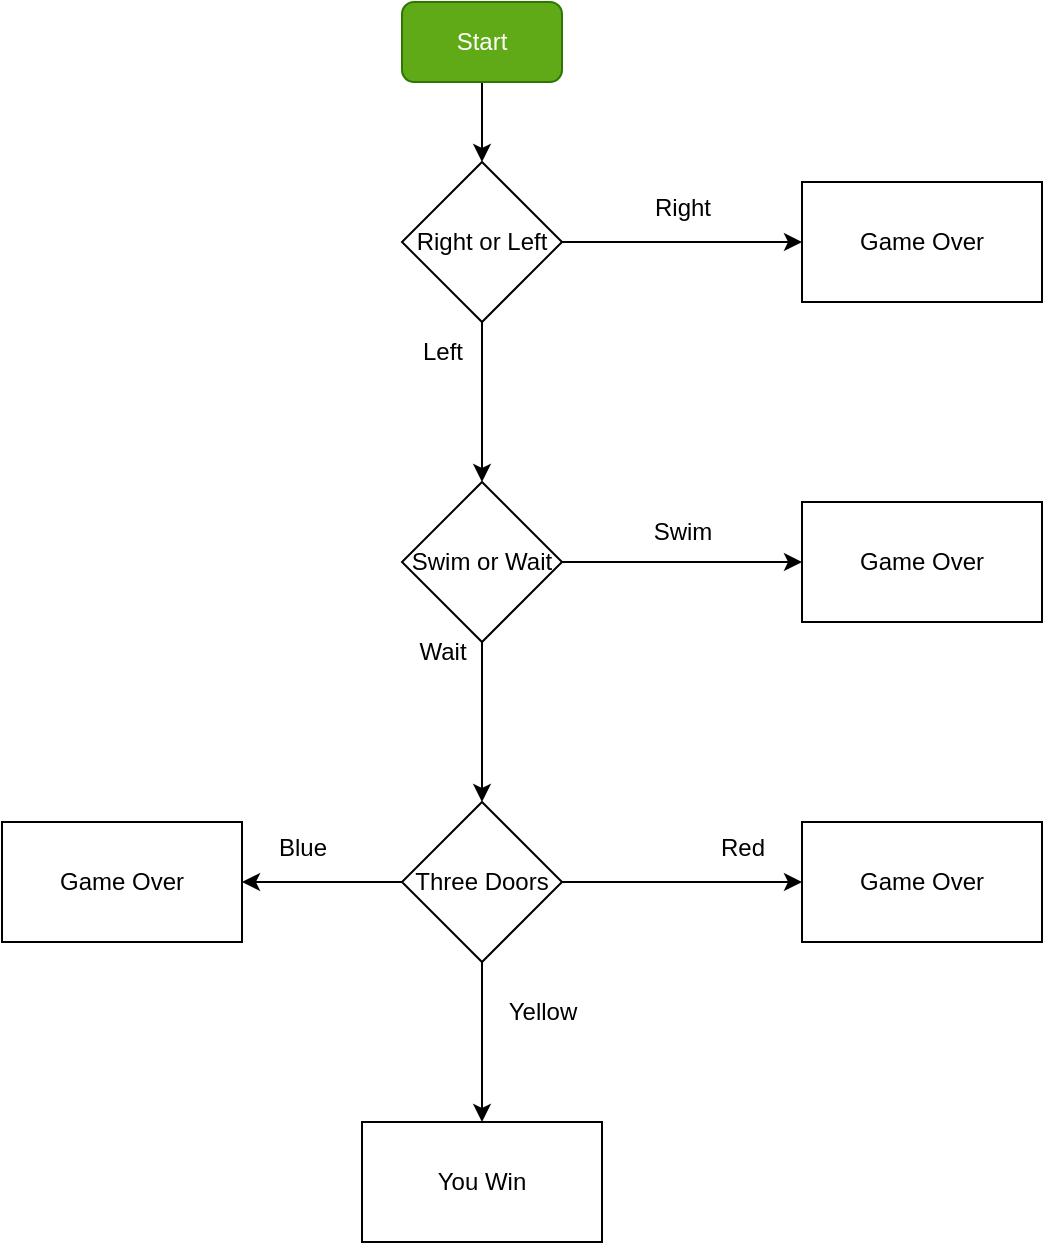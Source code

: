 <mxfile version="22.1.2" type="device">
  <diagram name="Page-1" id="pJV-yInK2-XX7A3cwwaK">
    <mxGraphModel dx="1434" dy="844" grid="1" gridSize="10" guides="1" tooltips="1" connect="1" arrows="1" fold="1" page="1" pageScale="1" pageWidth="827" pageHeight="1169" math="0" shadow="0">
      <root>
        <mxCell id="0" />
        <mxCell id="1" parent="0" />
        <mxCell id="0Hk9GjojFiWxg2vF-gt2-2" style="edgeStyle=orthogonalEdgeStyle;rounded=0;orthogonalLoop=1;jettySize=auto;html=1;exitX=0.5;exitY=1;exitDx=0;exitDy=0;" edge="1" parent="1" source="0Hk9GjojFiWxg2vF-gt2-1" target="0Hk9GjojFiWxg2vF-gt2-3">
          <mxGeometry relative="1" as="geometry">
            <mxPoint x="360" y="160" as="targetPoint" />
          </mxGeometry>
        </mxCell>
        <mxCell id="0Hk9GjojFiWxg2vF-gt2-1" value="Start" style="rounded=1;whiteSpace=wrap;html=1;fillColor=#60a917;fontColor=#ffffff;strokeColor=#2D7600;" vertex="1" parent="1">
          <mxGeometry x="320" y="40" width="80" height="40" as="geometry" />
        </mxCell>
        <mxCell id="0Hk9GjojFiWxg2vF-gt2-4" style="edgeStyle=orthogonalEdgeStyle;rounded=0;orthogonalLoop=1;jettySize=auto;html=1;" edge="1" parent="1" source="0Hk9GjojFiWxg2vF-gt2-3">
          <mxGeometry relative="1" as="geometry">
            <mxPoint x="520" y="160" as="targetPoint" />
          </mxGeometry>
        </mxCell>
        <mxCell id="0Hk9GjojFiWxg2vF-gt2-5" style="edgeStyle=orthogonalEdgeStyle;rounded=0;orthogonalLoop=1;jettySize=auto;html=1;exitX=0.5;exitY=1;exitDx=0;exitDy=0;" edge="1" parent="1" source="0Hk9GjojFiWxg2vF-gt2-3" target="0Hk9GjojFiWxg2vF-gt2-6">
          <mxGeometry relative="1" as="geometry">
            <mxPoint x="360" y="280" as="targetPoint" />
          </mxGeometry>
        </mxCell>
        <mxCell id="0Hk9GjojFiWxg2vF-gt2-3" value="Right or Left" style="rhombus;whiteSpace=wrap;html=1;" vertex="1" parent="1">
          <mxGeometry x="320" y="120" width="80" height="80" as="geometry" />
        </mxCell>
        <mxCell id="0Hk9GjojFiWxg2vF-gt2-7" style="edgeStyle=orthogonalEdgeStyle;rounded=0;orthogonalLoop=1;jettySize=auto;html=1;" edge="1" parent="1" source="0Hk9GjojFiWxg2vF-gt2-6">
          <mxGeometry relative="1" as="geometry">
            <mxPoint x="520" y="320" as="targetPoint" />
          </mxGeometry>
        </mxCell>
        <mxCell id="0Hk9GjojFiWxg2vF-gt2-8" style="edgeStyle=orthogonalEdgeStyle;rounded=0;orthogonalLoop=1;jettySize=auto;html=1;" edge="1" parent="1" source="0Hk9GjojFiWxg2vF-gt2-6" target="0Hk9GjojFiWxg2vF-gt2-9">
          <mxGeometry relative="1" as="geometry">
            <mxPoint x="360" y="440" as="targetPoint" />
          </mxGeometry>
        </mxCell>
        <mxCell id="0Hk9GjojFiWxg2vF-gt2-6" value="Swim or Wait" style="rhombus;whiteSpace=wrap;html=1;" vertex="1" parent="1">
          <mxGeometry x="320" y="280" width="80" height="80" as="geometry" />
        </mxCell>
        <mxCell id="0Hk9GjojFiWxg2vF-gt2-10" style="edgeStyle=orthogonalEdgeStyle;rounded=0;orthogonalLoop=1;jettySize=auto;html=1;" edge="1" parent="1" source="0Hk9GjojFiWxg2vF-gt2-9">
          <mxGeometry relative="1" as="geometry">
            <mxPoint x="520" y="480" as="targetPoint" />
          </mxGeometry>
        </mxCell>
        <mxCell id="0Hk9GjojFiWxg2vF-gt2-11" style="edgeStyle=orthogonalEdgeStyle;rounded=0;orthogonalLoop=1;jettySize=auto;html=1;" edge="1" parent="1" source="0Hk9GjojFiWxg2vF-gt2-9">
          <mxGeometry relative="1" as="geometry">
            <mxPoint x="240" y="480" as="targetPoint" />
          </mxGeometry>
        </mxCell>
        <mxCell id="0Hk9GjojFiWxg2vF-gt2-12" style="edgeStyle=orthogonalEdgeStyle;rounded=0;orthogonalLoop=1;jettySize=auto;html=1;" edge="1" parent="1" source="0Hk9GjojFiWxg2vF-gt2-9">
          <mxGeometry relative="1" as="geometry">
            <mxPoint x="360" y="600" as="targetPoint" />
          </mxGeometry>
        </mxCell>
        <mxCell id="0Hk9GjojFiWxg2vF-gt2-9" value="Three Doors" style="rhombus;whiteSpace=wrap;html=1;" vertex="1" parent="1">
          <mxGeometry x="320" y="440" width="80" height="80" as="geometry" />
        </mxCell>
        <mxCell id="0Hk9GjojFiWxg2vF-gt2-14" value="You Win" style="rounded=0;whiteSpace=wrap;html=1;" vertex="1" parent="1">
          <mxGeometry x="300" y="600" width="120" height="60" as="geometry" />
        </mxCell>
        <mxCell id="0Hk9GjojFiWxg2vF-gt2-15" value="Game Over" style="rounded=0;whiteSpace=wrap;html=1;" vertex="1" parent="1">
          <mxGeometry x="520" y="130" width="120" height="60" as="geometry" />
        </mxCell>
        <mxCell id="0Hk9GjojFiWxg2vF-gt2-16" value="Game Over" style="rounded=0;whiteSpace=wrap;html=1;" vertex="1" parent="1">
          <mxGeometry x="520" y="290" width="120" height="60" as="geometry" />
        </mxCell>
        <mxCell id="0Hk9GjojFiWxg2vF-gt2-17" value="Game Over" style="rounded=0;whiteSpace=wrap;html=1;" vertex="1" parent="1">
          <mxGeometry x="520" y="450" width="120" height="60" as="geometry" />
        </mxCell>
        <mxCell id="0Hk9GjojFiWxg2vF-gt2-18" value="Game Over" style="rounded=0;whiteSpace=wrap;html=1;" vertex="1" parent="1">
          <mxGeometry x="120" y="450" width="120" height="60" as="geometry" />
        </mxCell>
        <mxCell id="0Hk9GjojFiWxg2vF-gt2-19" value="Right" style="text;html=1;align=center;verticalAlign=middle;resizable=0;points=[];autosize=1;strokeColor=none;fillColor=none;" vertex="1" parent="1">
          <mxGeometry x="435" y="128" width="50" height="30" as="geometry" />
        </mxCell>
        <mxCell id="0Hk9GjojFiWxg2vF-gt2-20" value="Left" style="text;html=1;align=center;verticalAlign=middle;resizable=0;points=[];autosize=1;strokeColor=none;fillColor=none;" vertex="1" parent="1">
          <mxGeometry x="320" y="200" width="40" height="30" as="geometry" />
        </mxCell>
        <mxCell id="0Hk9GjojFiWxg2vF-gt2-21" value="Swim" style="text;html=1;align=center;verticalAlign=middle;resizable=0;points=[];autosize=1;strokeColor=none;fillColor=none;" vertex="1" parent="1">
          <mxGeometry x="435" y="290" width="50" height="30" as="geometry" />
        </mxCell>
        <mxCell id="0Hk9GjojFiWxg2vF-gt2-22" value="Wait" style="text;html=1;align=center;verticalAlign=middle;resizable=0;points=[];autosize=1;strokeColor=none;fillColor=none;" vertex="1" parent="1">
          <mxGeometry x="315" y="350" width="50" height="30" as="geometry" />
        </mxCell>
        <mxCell id="0Hk9GjojFiWxg2vF-gt2-23" value="Red" style="text;html=1;align=center;verticalAlign=middle;resizable=0;points=[];autosize=1;strokeColor=none;fillColor=none;" vertex="1" parent="1">
          <mxGeometry x="465" y="448" width="50" height="30" as="geometry" />
        </mxCell>
        <mxCell id="0Hk9GjojFiWxg2vF-gt2-24" value="Blue" style="text;html=1;align=center;verticalAlign=middle;resizable=0;points=[];autosize=1;strokeColor=none;fillColor=none;" vertex="1" parent="1">
          <mxGeometry x="245" y="448" width="50" height="30" as="geometry" />
        </mxCell>
        <mxCell id="0Hk9GjojFiWxg2vF-gt2-25" value="Yellow" style="text;html=1;align=center;verticalAlign=middle;resizable=0;points=[];autosize=1;strokeColor=none;fillColor=none;" vertex="1" parent="1">
          <mxGeometry x="360" y="530" width="60" height="30" as="geometry" />
        </mxCell>
      </root>
    </mxGraphModel>
  </diagram>
</mxfile>

